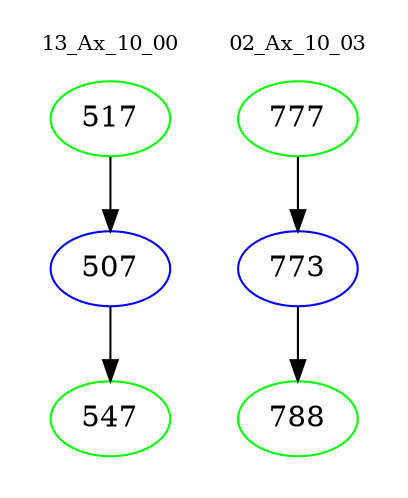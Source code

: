 digraph{
subgraph cluster_0 {
color = white
label = "13_Ax_10_00";
fontsize=10;
T0_517 [label="517", color="green"]
T0_517 -> T0_507 [color="black"]
T0_507 [label="507", color="blue"]
T0_507 -> T0_547 [color="black"]
T0_547 [label="547", color="green"]
}
subgraph cluster_1 {
color = white
label = "02_Ax_10_03";
fontsize=10;
T1_777 [label="777", color="green"]
T1_777 -> T1_773 [color="black"]
T1_773 [label="773", color="blue"]
T1_773 -> T1_788 [color="black"]
T1_788 [label="788", color="green"]
}
}
